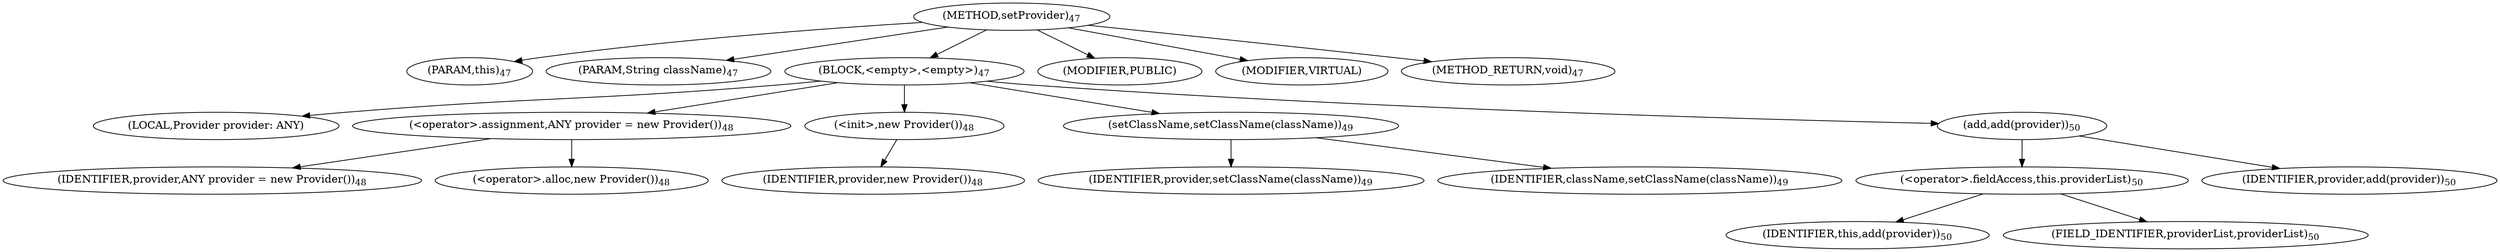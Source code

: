 digraph "setProvider" {  
"28" [label = <(METHOD,setProvider)<SUB>47</SUB>> ]
"29" [label = <(PARAM,this)<SUB>47</SUB>> ]
"30" [label = <(PARAM,String className)<SUB>47</SUB>> ]
"31" [label = <(BLOCK,&lt;empty&gt;,&lt;empty&gt;)<SUB>47</SUB>> ]
"4" [label = <(LOCAL,Provider provider: ANY)> ]
"32" [label = <(&lt;operator&gt;.assignment,ANY provider = new Provider())<SUB>48</SUB>> ]
"33" [label = <(IDENTIFIER,provider,ANY provider = new Provider())<SUB>48</SUB>> ]
"34" [label = <(&lt;operator&gt;.alloc,new Provider())<SUB>48</SUB>> ]
"35" [label = <(&lt;init&gt;,new Provider())<SUB>48</SUB>> ]
"3" [label = <(IDENTIFIER,provider,new Provider())<SUB>48</SUB>> ]
"36" [label = <(setClassName,setClassName(className))<SUB>49</SUB>> ]
"37" [label = <(IDENTIFIER,provider,setClassName(className))<SUB>49</SUB>> ]
"38" [label = <(IDENTIFIER,className,setClassName(className))<SUB>49</SUB>> ]
"39" [label = <(add,add(provider))<SUB>50</SUB>> ]
"40" [label = <(&lt;operator&gt;.fieldAccess,this.providerList)<SUB>50</SUB>> ]
"41" [label = <(IDENTIFIER,this,add(provider))<SUB>50</SUB>> ]
"42" [label = <(FIELD_IDENTIFIER,providerList,providerList)<SUB>50</SUB>> ]
"43" [label = <(IDENTIFIER,provider,add(provider))<SUB>50</SUB>> ]
"44" [label = <(MODIFIER,PUBLIC)> ]
"45" [label = <(MODIFIER,VIRTUAL)> ]
"46" [label = <(METHOD_RETURN,void)<SUB>47</SUB>> ]
  "28" -> "29" 
  "28" -> "30" 
  "28" -> "31" 
  "28" -> "44" 
  "28" -> "45" 
  "28" -> "46" 
  "31" -> "4" 
  "31" -> "32" 
  "31" -> "35" 
  "31" -> "36" 
  "31" -> "39" 
  "32" -> "33" 
  "32" -> "34" 
  "35" -> "3" 
  "36" -> "37" 
  "36" -> "38" 
  "39" -> "40" 
  "39" -> "43" 
  "40" -> "41" 
  "40" -> "42" 
}
